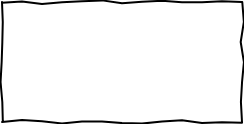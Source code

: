 <mxfile version="13.10.5" type="github"><diagram id="vPGxqcXsTzVeGzJoW-oR" name="Page-1"><mxGraphModel dx="1038" dy="548" grid="1" gridSize="10" guides="1" tooltips="1" connect="1" arrows="1" fold="1" page="1" pageScale="1" pageWidth="827" pageHeight="1169" math="0" shadow="0"><root><mxCell id="0"/><mxCell id="1" parent="0"/><mxCell id="9nEJj5IDNm9Hin8eYzwn-1" value="" style="rounded=0;whiteSpace=wrap;html=1;comic=1;" parent="1" vertex="1"><mxGeometry x="190" y="110" width="120" height="60" as="geometry"/></mxCell></root></mxGraphModel></diagram></mxfile>